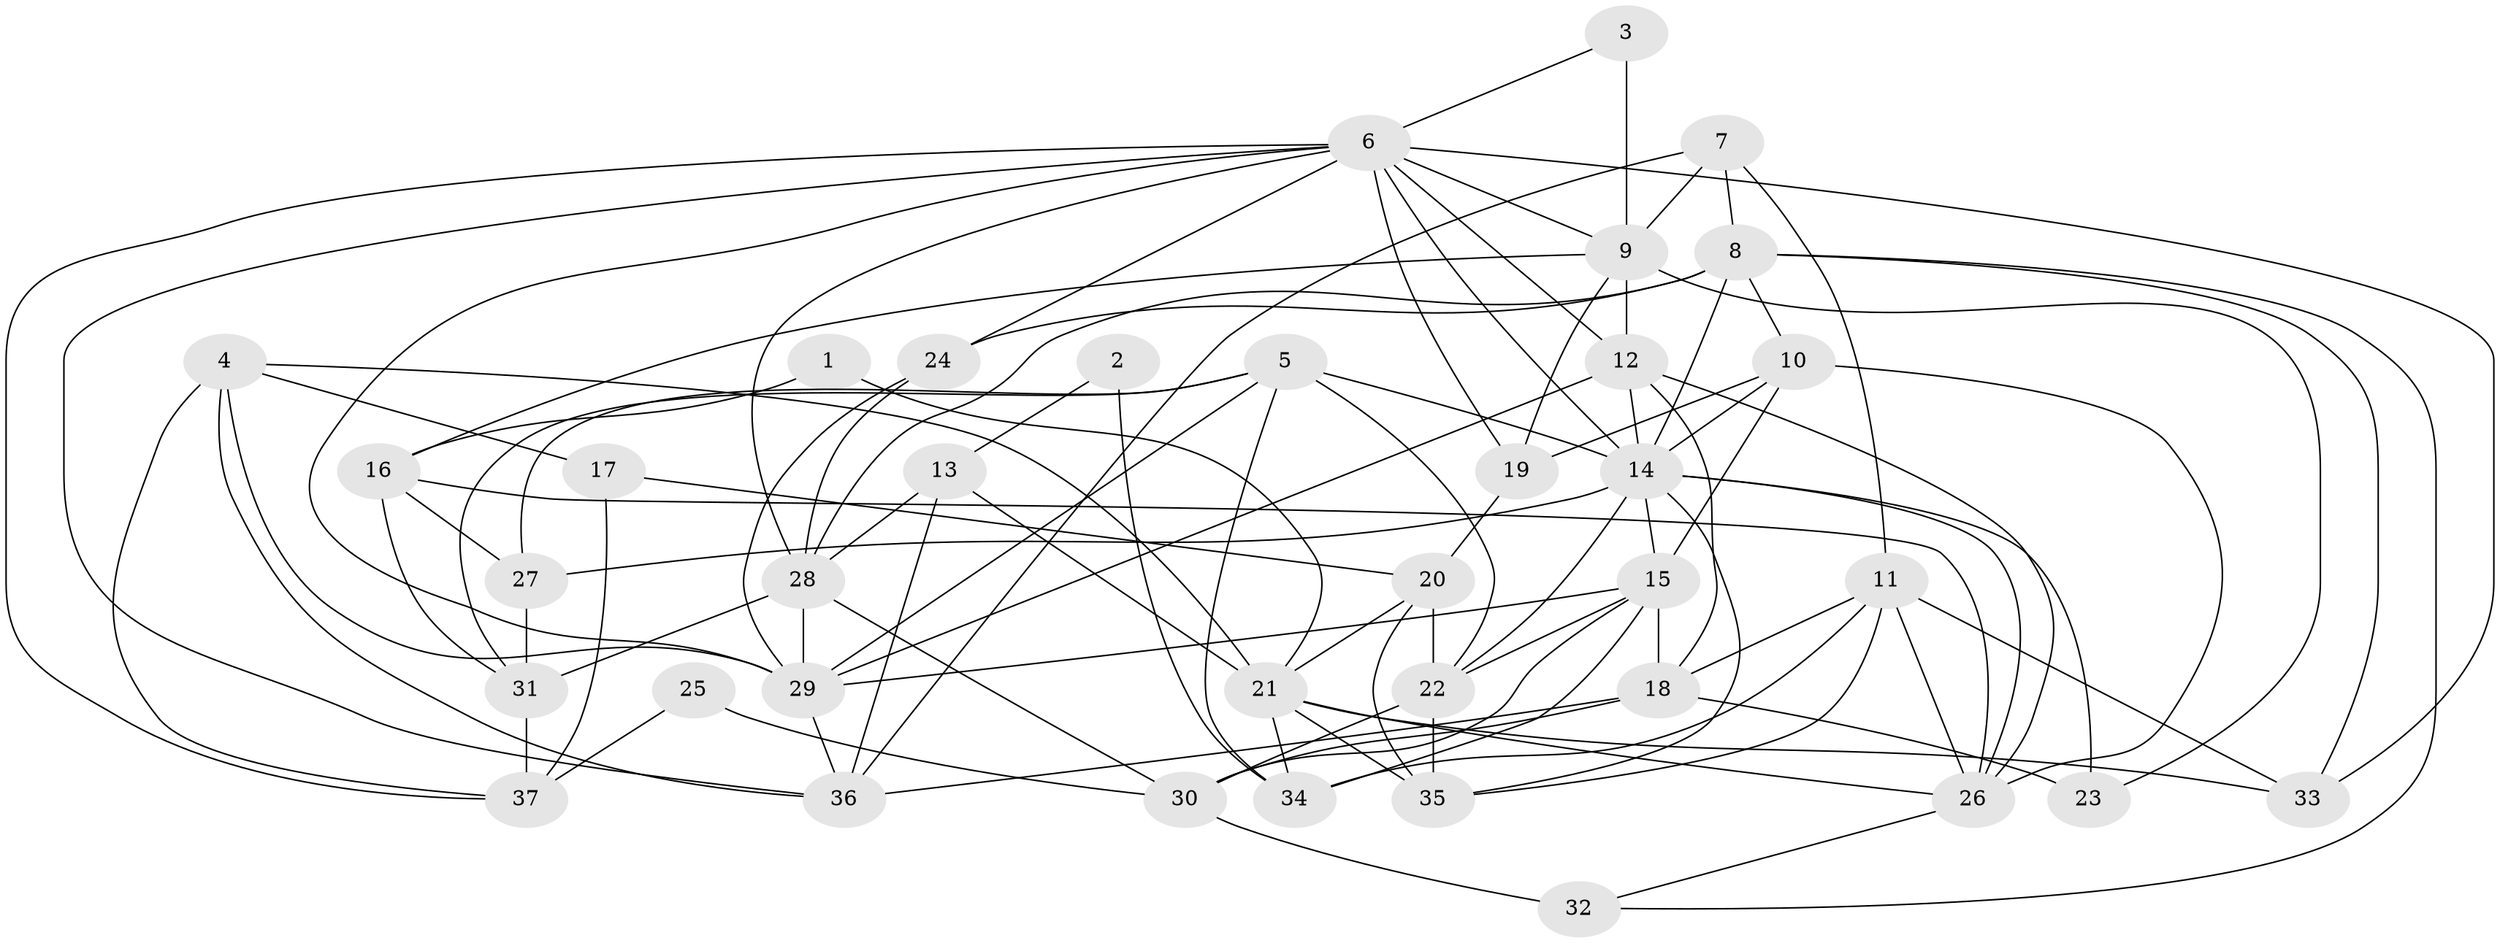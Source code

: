 // original degree distribution, {5: 0.24324324324324326, 3: 0.22972972972972974, 2: 0.16216216216216217, 4: 0.22972972972972974, 6: 0.0945945945945946, 7: 0.04054054054054054}
// Generated by graph-tools (version 1.1) at 2025/02/03/09/25 03:02:07]
// undirected, 37 vertices, 98 edges
graph export_dot {
graph [start="1"]
  node [color=gray90,style=filled];
  1;
  2;
  3;
  4;
  5;
  6;
  7;
  8;
  9;
  10;
  11;
  12;
  13;
  14;
  15;
  16;
  17;
  18;
  19;
  20;
  21;
  22;
  23;
  24;
  25;
  26;
  27;
  28;
  29;
  30;
  31;
  32;
  33;
  34;
  35;
  36;
  37;
  1 -- 16 [weight=1.0];
  1 -- 21 [weight=1.0];
  2 -- 13 [weight=1.0];
  2 -- 34 [weight=2.0];
  3 -- 6 [weight=1.0];
  3 -- 9 [weight=2.0];
  4 -- 17 [weight=1.0];
  4 -- 21 [weight=2.0];
  4 -- 29 [weight=2.0];
  4 -- 36 [weight=1.0];
  4 -- 37 [weight=1.0];
  5 -- 14 [weight=1.0];
  5 -- 22 [weight=1.0];
  5 -- 27 [weight=1.0];
  5 -- 29 [weight=2.0];
  5 -- 31 [weight=1.0];
  5 -- 34 [weight=1.0];
  6 -- 9 [weight=1.0];
  6 -- 12 [weight=1.0];
  6 -- 14 [weight=1.0];
  6 -- 19 [weight=1.0];
  6 -- 24 [weight=1.0];
  6 -- 28 [weight=1.0];
  6 -- 29 [weight=1.0];
  6 -- 33 [weight=1.0];
  6 -- 36 [weight=1.0];
  6 -- 37 [weight=1.0];
  7 -- 8 [weight=1.0];
  7 -- 9 [weight=1.0];
  7 -- 11 [weight=1.0];
  7 -- 36 [weight=1.0];
  8 -- 10 [weight=1.0];
  8 -- 14 [weight=1.0];
  8 -- 24 [weight=1.0];
  8 -- 28 [weight=1.0];
  8 -- 32 [weight=1.0];
  8 -- 33 [weight=1.0];
  9 -- 12 [weight=1.0];
  9 -- 16 [weight=1.0];
  9 -- 19 [weight=1.0];
  9 -- 23 [weight=1.0];
  10 -- 14 [weight=1.0];
  10 -- 15 [weight=1.0];
  10 -- 19 [weight=1.0];
  10 -- 26 [weight=1.0];
  11 -- 18 [weight=1.0];
  11 -- 26 [weight=1.0];
  11 -- 33 [weight=1.0];
  11 -- 34 [weight=1.0];
  11 -- 35 [weight=1.0];
  12 -- 14 [weight=1.0];
  12 -- 18 [weight=1.0];
  12 -- 26 [weight=1.0];
  12 -- 29 [weight=1.0];
  13 -- 21 [weight=1.0];
  13 -- 28 [weight=1.0];
  13 -- 36 [weight=1.0];
  14 -- 15 [weight=1.0];
  14 -- 22 [weight=1.0];
  14 -- 23 [weight=1.0];
  14 -- 26 [weight=1.0];
  14 -- 27 [weight=2.0];
  14 -- 35 [weight=1.0];
  15 -- 18 [weight=1.0];
  15 -- 22 [weight=1.0];
  15 -- 29 [weight=1.0];
  15 -- 30 [weight=1.0];
  15 -- 34 [weight=1.0];
  16 -- 26 [weight=1.0];
  16 -- 27 [weight=1.0];
  16 -- 31 [weight=1.0];
  17 -- 20 [weight=1.0];
  17 -- 37 [weight=1.0];
  18 -- 23 [weight=1.0];
  18 -- 30 [weight=1.0];
  18 -- 36 [weight=1.0];
  19 -- 20 [weight=1.0];
  20 -- 21 [weight=1.0];
  20 -- 22 [weight=1.0];
  20 -- 35 [weight=1.0];
  21 -- 26 [weight=1.0];
  21 -- 33 [weight=1.0];
  21 -- 34 [weight=1.0];
  21 -- 35 [weight=1.0];
  22 -- 30 [weight=1.0];
  22 -- 35 [weight=1.0];
  24 -- 28 [weight=1.0];
  24 -- 29 [weight=1.0];
  25 -- 30 [weight=1.0];
  25 -- 37 [weight=1.0];
  26 -- 32 [weight=1.0];
  27 -- 31 [weight=1.0];
  28 -- 29 [weight=2.0];
  28 -- 30 [weight=2.0];
  28 -- 31 [weight=2.0];
  29 -- 36 [weight=1.0];
  30 -- 32 [weight=2.0];
  31 -- 37 [weight=1.0];
}
